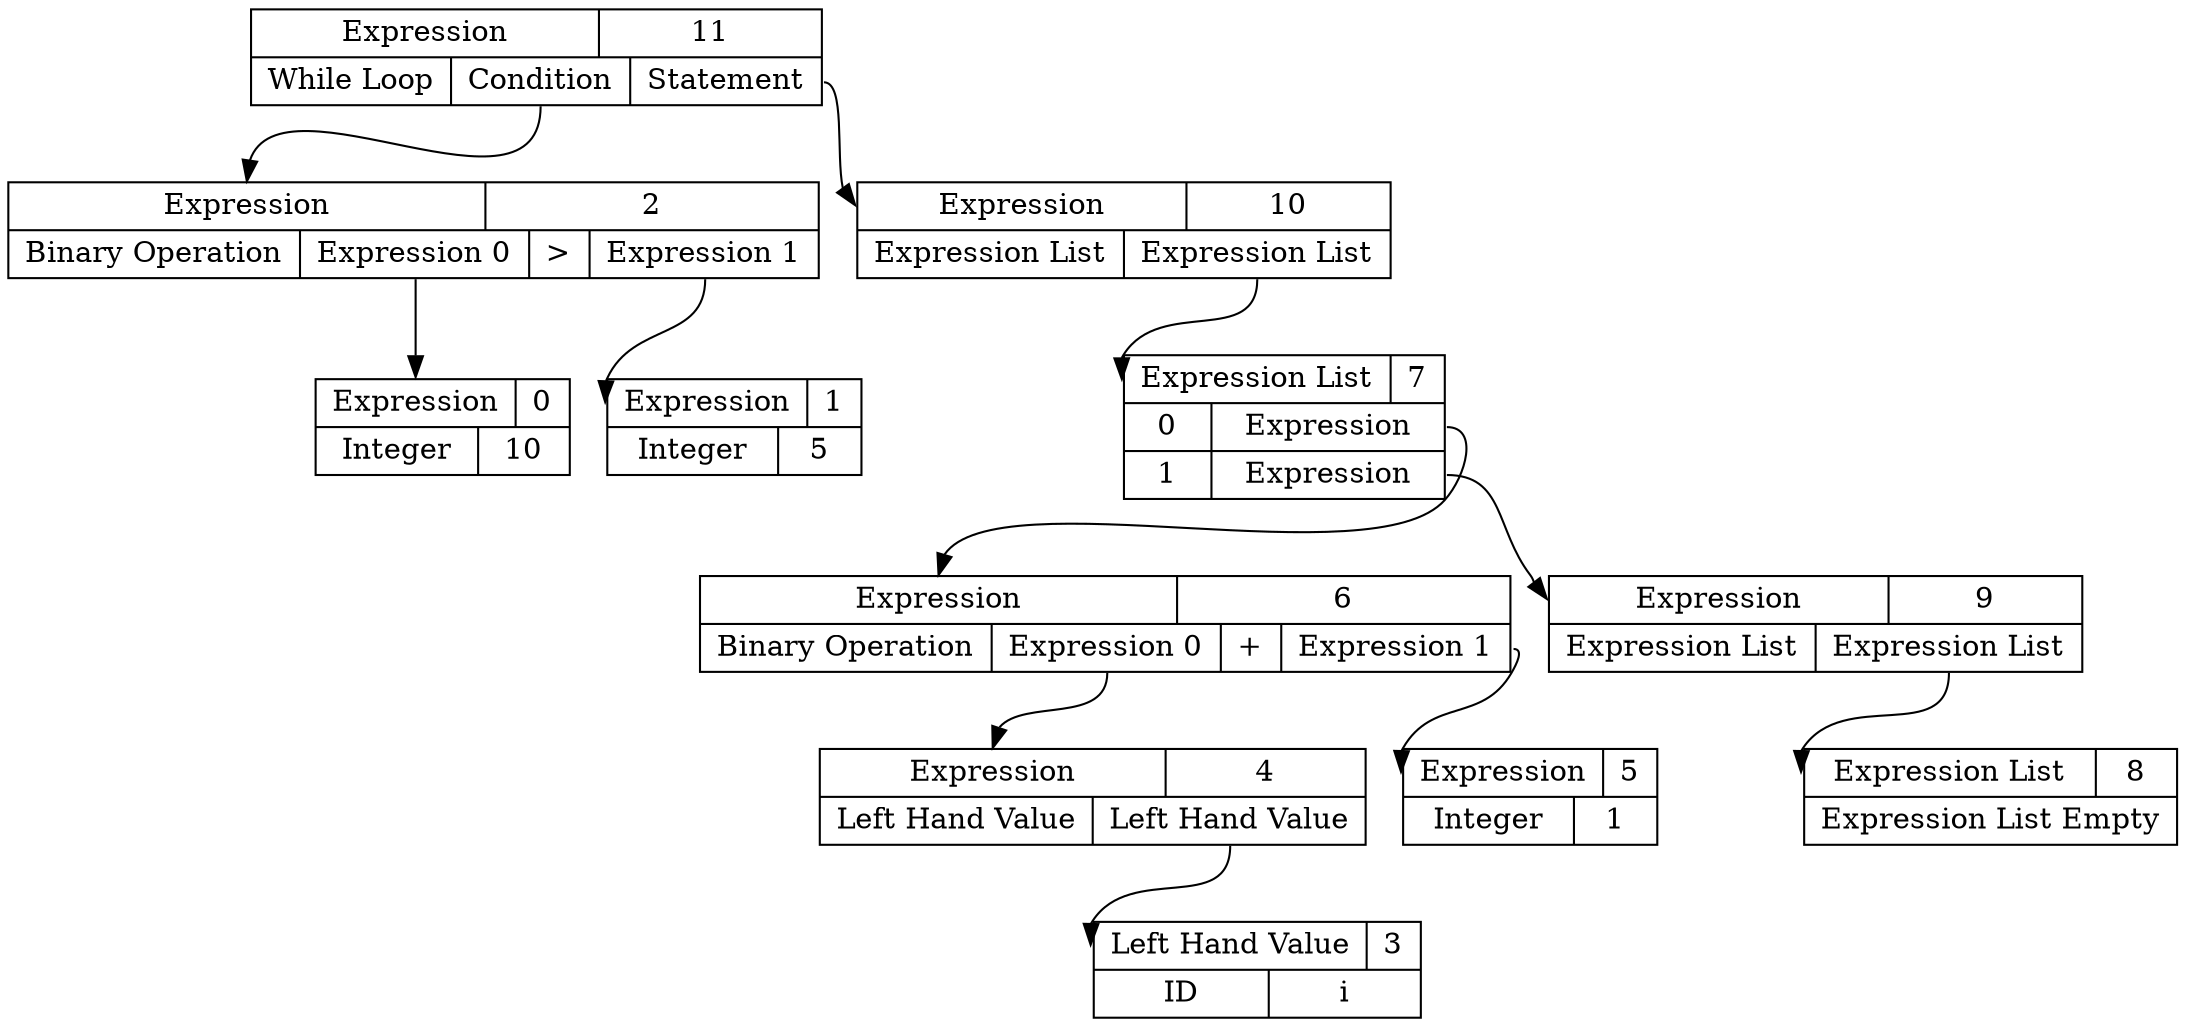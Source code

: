 digraph ast {
11 [shape=record, label="{ { <ptr> Expression | 11 } |{ While Loop | <cond> Condition | <stmt> Statement } } "];
2 [shape=record, label="{ { <ptr> Expression | 2 } |{ Binary Operation | <exp0> Expression 0 | \> | <exp1> Expression 1} }"];
0 [shape=record, label="{ { <ptr> Expression | 0 } |{ Integer | 10 } }"];
2:exp0 -> 0:ptr
1 [shape=record, label="{ { <ptr> Expression | 1 } |{ Integer | 5 } }"];
2:exp1 -> 1:ptr
11:cond -> 2:ptr
10 [shape=record, label="{ { <ptr> Expression | 10 } |{ Expression List | <explist> Expression List} }"];
6 [shape=record, label="{ { <ptr> Expression | 6 } |{ Binary Operation | <exp0> Expression 0 | + | <exp1> Expression 1} }"];
4 [shape=record, label="{ { <ptr> Expression | 4 } |{ Left Hand Value | <lval> Left Hand Value} }"];
3 [shape=record, label="{ { <ptr> Left Hand Value | 3 } | { ID | i } } "];
4:lval -> 3:ptr
6:exp0 -> 4:ptr
5 [shape=record, label="{ { <ptr> Expression | 5 } |{ Integer | 1 } }"];
6:exp1 -> 5:ptr
7:pos0 -> 6:ptr;
9 [shape=record, label="{ { <ptr> Expression | 9 } |{ Expression List | <explist> Expression List} }"];
8 [shape=record, label="{ { <ptr> Expression List | 8 } | {Expression List Empty} }"];
9:explist -> 8:ptr
7:pos1 -> 9:ptr;
7 [shape=record, label="{ { <ptr> Expression List | 7 } | { 0 | <pos0> Expression }| { 1 | <pos1> Expression } }"];
10:explist -> 7:ptr
11:stmt -> 10:ptr
}
